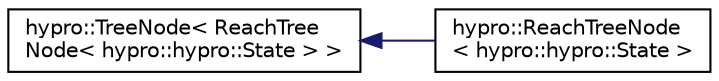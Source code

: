 digraph "Graphical Class Hierarchy"
{
  edge [fontname="Helvetica",fontsize="10",labelfontname="Helvetica",labelfontsize="10"];
  node [fontname="Helvetica",fontsize="10",shape=record];
  rankdir="LR";
  Node1 [label="hypro::TreeNode\< ReachTree\lNode\< hypro::hypro::State \> \>",height=0.2,width=0.4,color="black", fillcolor="white", style="filled",URL="$classhypro_1_1TreeNode.html"];
  Node1 -> Node2 [dir="back",color="midnightblue",fontsize="10",style="solid",fontname="Helvetica"];
  Node2 [label="hypro::ReachTreeNode\l\< hypro::hypro::State \>",height=0.2,width=0.4,color="black", fillcolor="white", style="filled",URL="$classhypro_1_1ReachTreeNode.html"];
}
